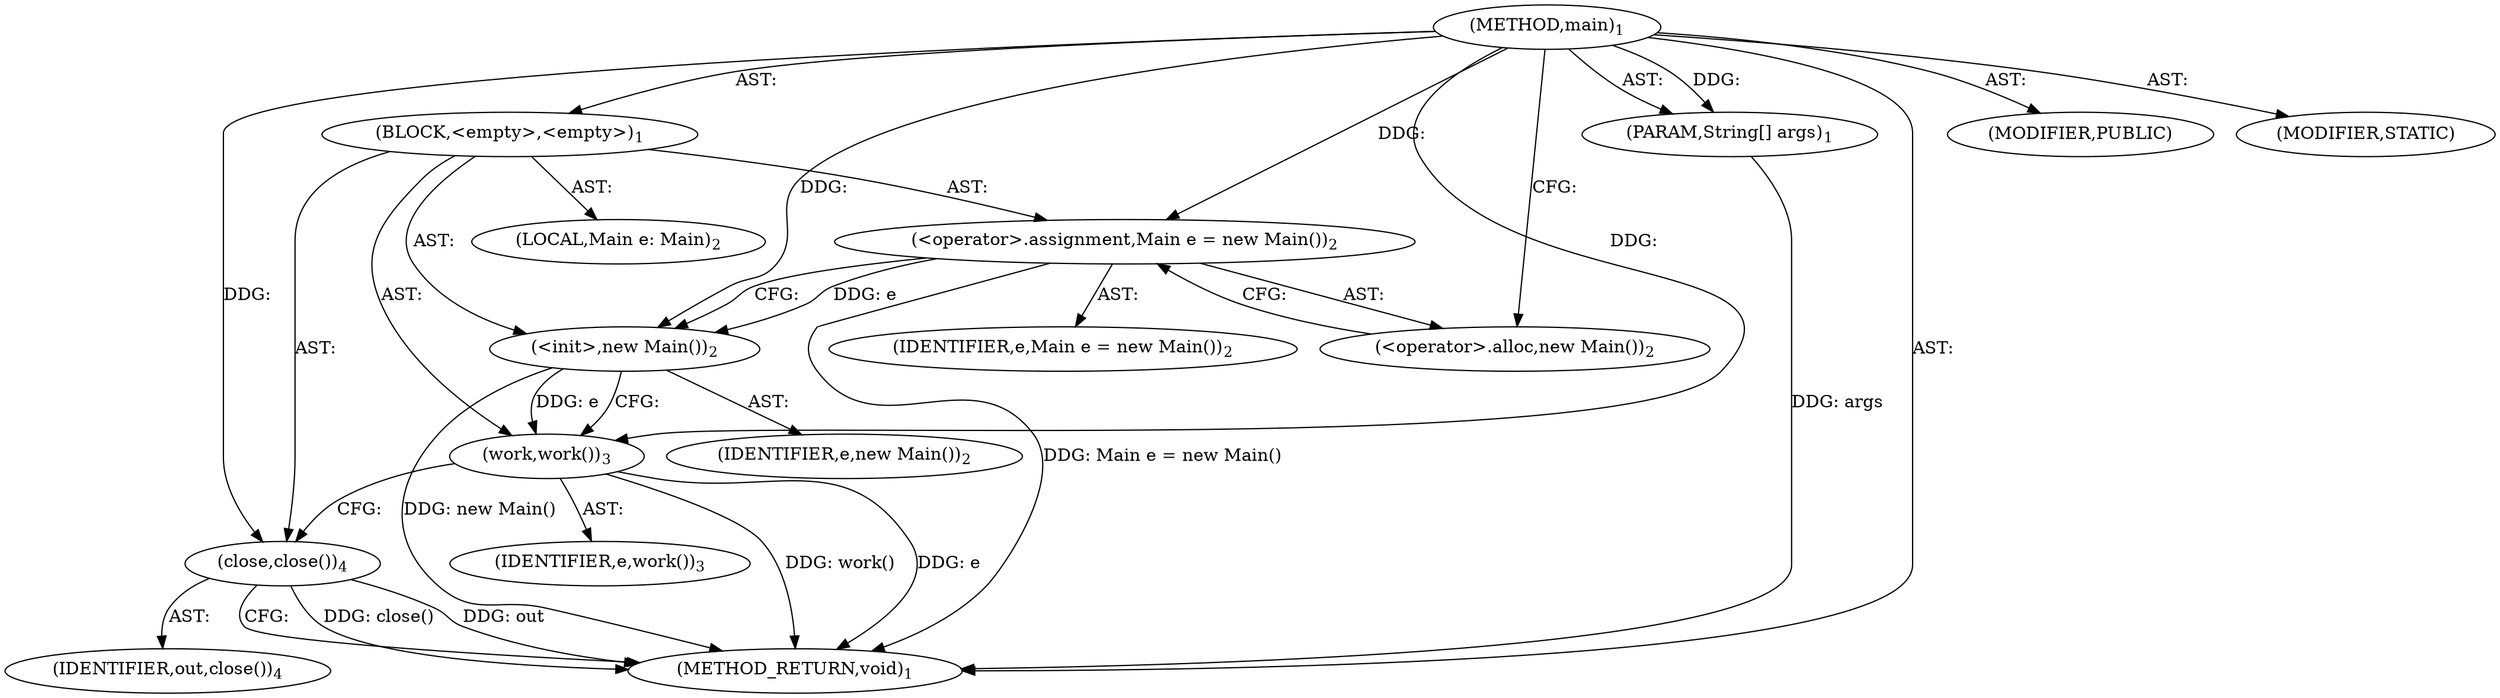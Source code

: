 digraph "main" {  
"19" [label = <(METHOD,main)<SUB>1</SUB>> ]
"20" [label = <(PARAM,String[] args)<SUB>1</SUB>> ]
"21" [label = <(BLOCK,&lt;empty&gt;,&lt;empty&gt;)<SUB>1</SUB>> ]
"4" [label = <(LOCAL,Main e: Main)<SUB>2</SUB>> ]
"22" [label = <(&lt;operator&gt;.assignment,Main e = new Main())<SUB>2</SUB>> ]
"23" [label = <(IDENTIFIER,e,Main e = new Main())<SUB>2</SUB>> ]
"24" [label = <(&lt;operator&gt;.alloc,new Main())<SUB>2</SUB>> ]
"25" [label = <(&lt;init&gt;,new Main())<SUB>2</SUB>> ]
"3" [label = <(IDENTIFIER,e,new Main())<SUB>2</SUB>> ]
"26" [label = <(work,work())<SUB>3</SUB>> ]
"27" [label = <(IDENTIFIER,e,work())<SUB>3</SUB>> ]
"28" [label = <(close,close())<SUB>4</SUB>> ]
"29" [label = <(IDENTIFIER,out,close())<SUB>4</SUB>> ]
"30" [label = <(MODIFIER,PUBLIC)> ]
"31" [label = <(MODIFIER,STATIC)> ]
"32" [label = <(METHOD_RETURN,void)<SUB>1</SUB>> ]
  "19" -> "20"  [ label = "AST: "] 
  "19" -> "21"  [ label = "AST: "] 
  "19" -> "30"  [ label = "AST: "] 
  "19" -> "31"  [ label = "AST: "] 
  "19" -> "32"  [ label = "AST: "] 
  "21" -> "4"  [ label = "AST: "] 
  "21" -> "22"  [ label = "AST: "] 
  "21" -> "25"  [ label = "AST: "] 
  "21" -> "26"  [ label = "AST: "] 
  "21" -> "28"  [ label = "AST: "] 
  "22" -> "23"  [ label = "AST: "] 
  "22" -> "24"  [ label = "AST: "] 
  "25" -> "3"  [ label = "AST: "] 
  "26" -> "27"  [ label = "AST: "] 
  "28" -> "29"  [ label = "AST: "] 
  "22" -> "25"  [ label = "CFG: "] 
  "25" -> "26"  [ label = "CFG: "] 
  "26" -> "28"  [ label = "CFG: "] 
  "28" -> "32"  [ label = "CFG: "] 
  "24" -> "22"  [ label = "CFG: "] 
  "19" -> "24"  [ label = "CFG: "] 
  "20" -> "32"  [ label = "DDG: args"] 
  "22" -> "32"  [ label = "DDG: Main e = new Main()"] 
  "25" -> "32"  [ label = "DDG: new Main()"] 
  "26" -> "32"  [ label = "DDG: e"] 
  "26" -> "32"  [ label = "DDG: work()"] 
  "28" -> "32"  [ label = "DDG: close()"] 
  "28" -> "32"  [ label = "DDG: out"] 
  "19" -> "20"  [ label = "DDG: "] 
  "19" -> "22"  [ label = "DDG: "] 
  "22" -> "25"  [ label = "DDG: e"] 
  "19" -> "25"  [ label = "DDG: "] 
  "25" -> "26"  [ label = "DDG: e"] 
  "19" -> "26"  [ label = "DDG: "] 
  "19" -> "28"  [ label = "DDG: "] 
}
